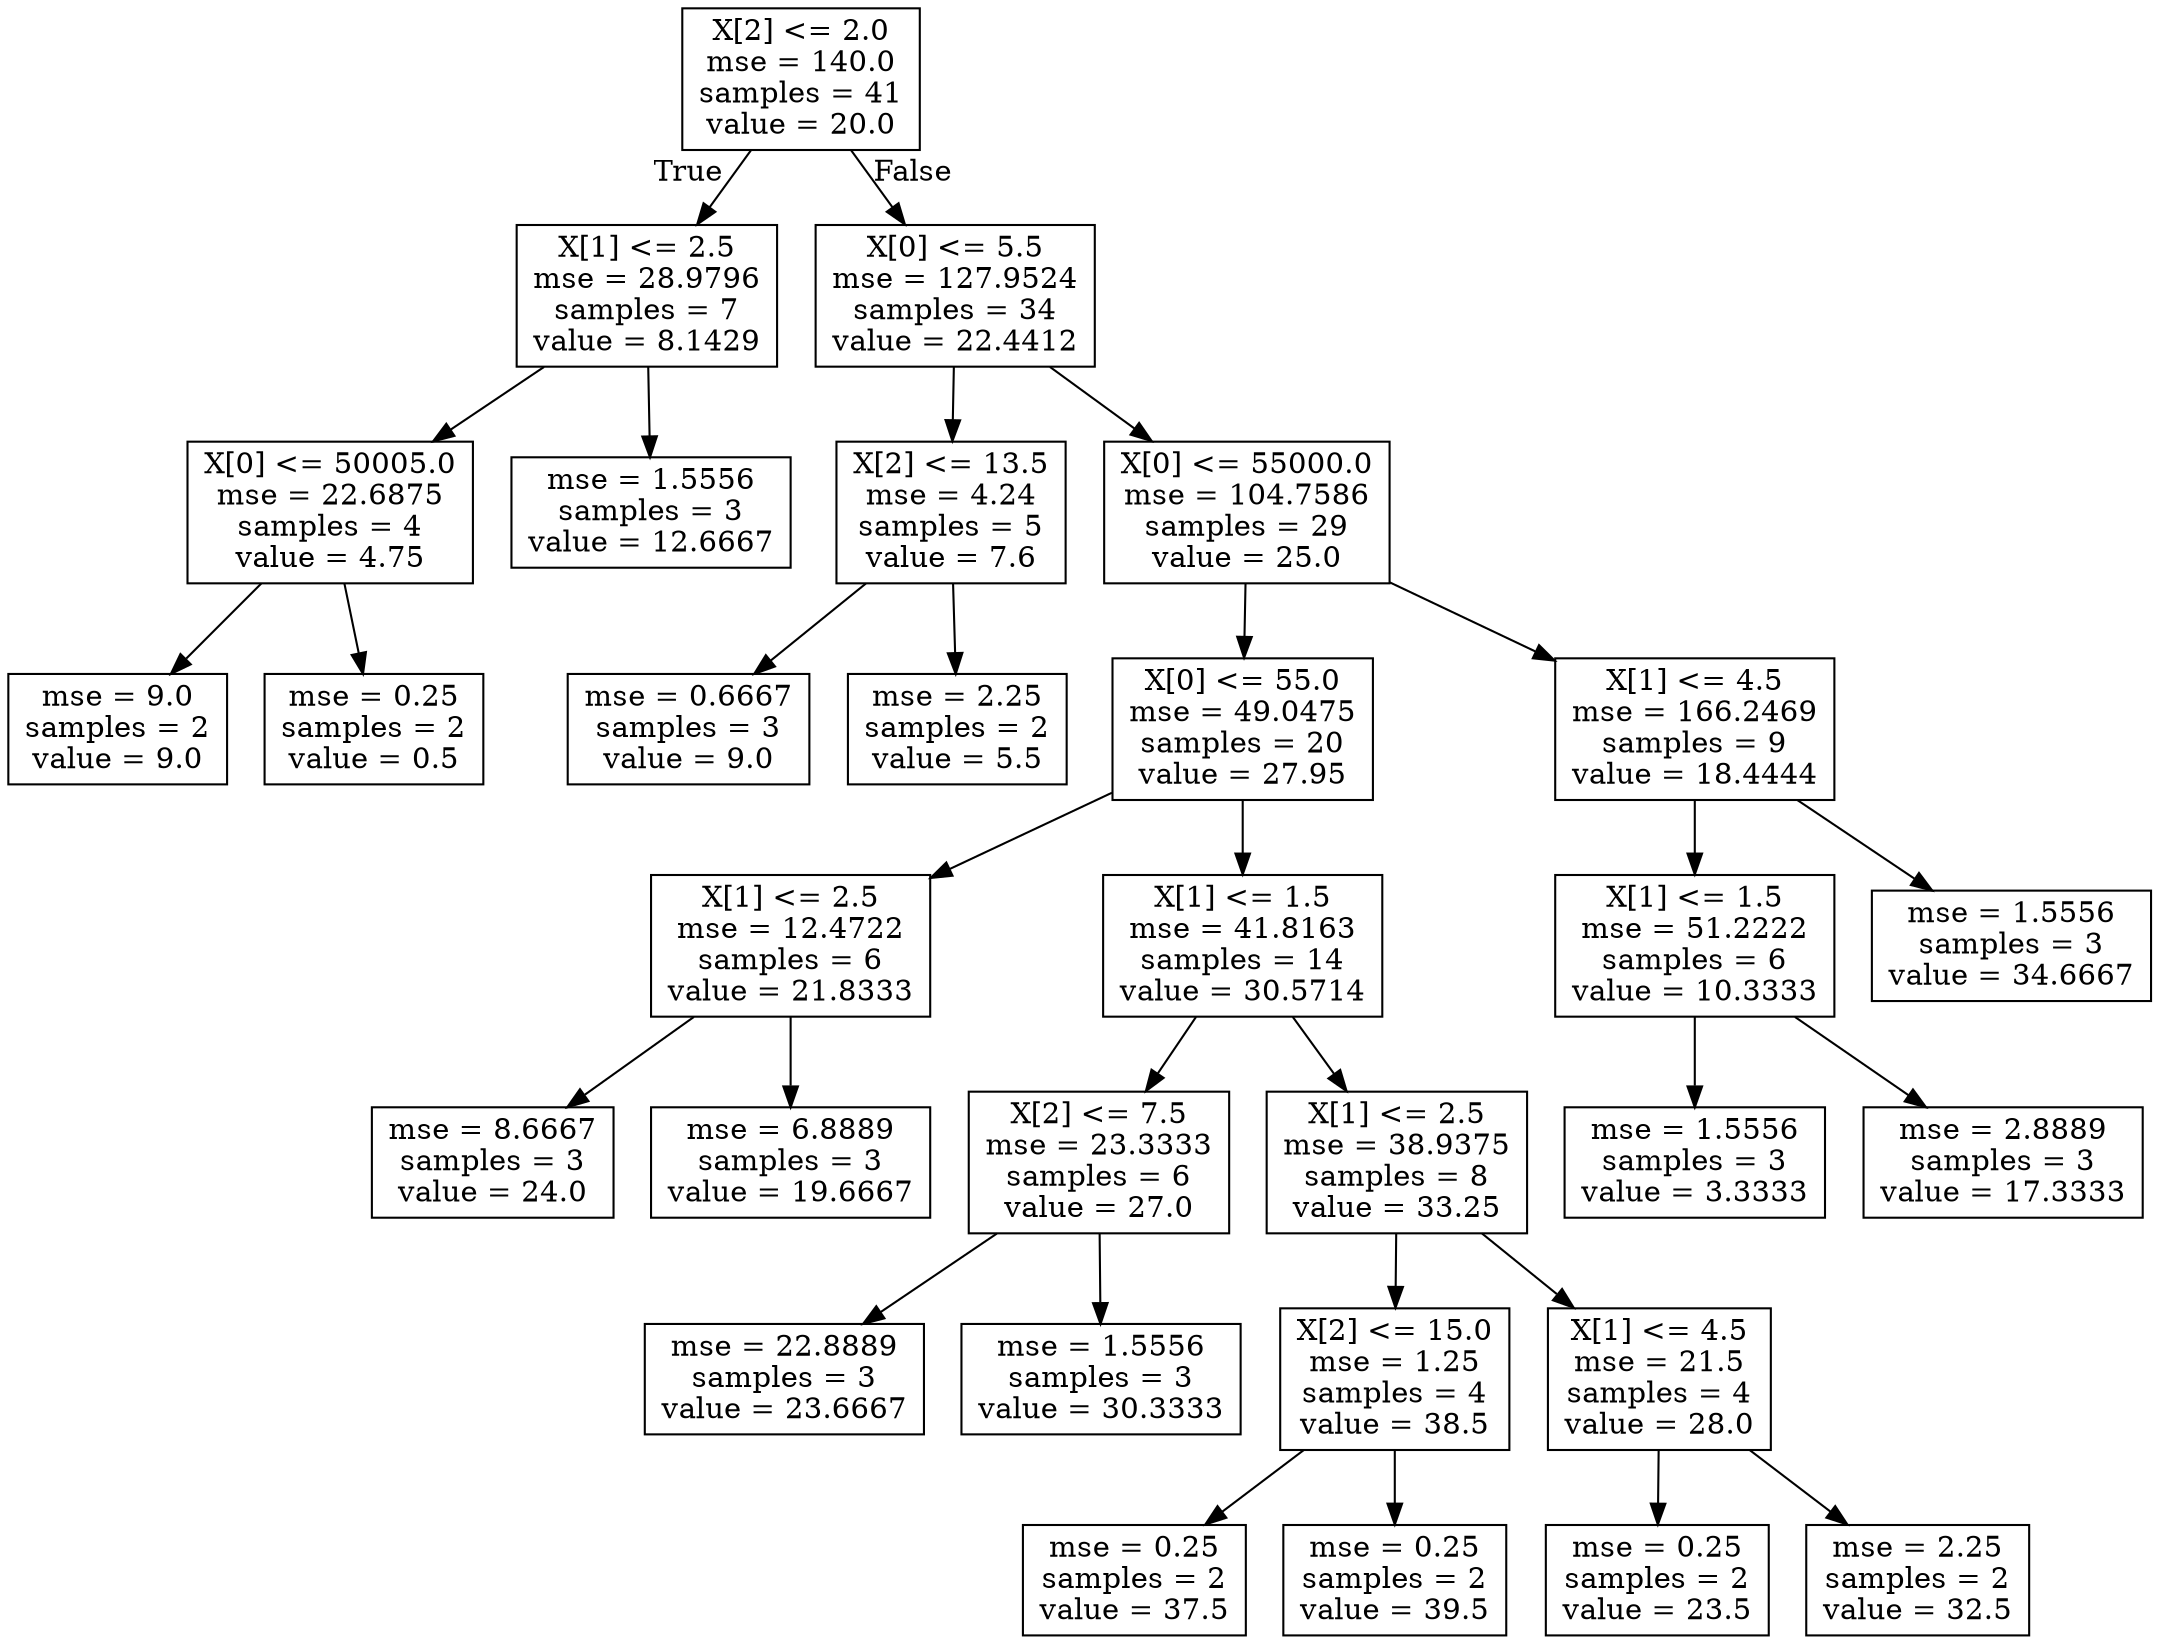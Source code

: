 digraph Tree {
node [shape=box] ;
0 [label="X[2] <= 2.0\nmse = 140.0\nsamples = 41\nvalue = 20.0"] ;
1 [label="X[1] <= 2.5\nmse = 28.9796\nsamples = 7\nvalue = 8.1429"] ;
0 -> 1 [labeldistance=2.5, labelangle=45, headlabel="True"] ;
2 [label="X[0] <= 50005.0\nmse = 22.6875\nsamples = 4\nvalue = 4.75"] ;
1 -> 2 ;
3 [label="mse = 9.0\nsamples = 2\nvalue = 9.0"] ;
2 -> 3 ;
4 [label="mse = 0.25\nsamples = 2\nvalue = 0.5"] ;
2 -> 4 ;
5 [label="mse = 1.5556\nsamples = 3\nvalue = 12.6667"] ;
1 -> 5 ;
6 [label="X[0] <= 5.5\nmse = 127.9524\nsamples = 34\nvalue = 22.4412"] ;
0 -> 6 [labeldistance=2.5, labelangle=-45, headlabel="False"] ;
7 [label="X[2] <= 13.5\nmse = 4.24\nsamples = 5\nvalue = 7.6"] ;
6 -> 7 ;
8 [label="mse = 0.6667\nsamples = 3\nvalue = 9.0"] ;
7 -> 8 ;
9 [label="mse = 2.25\nsamples = 2\nvalue = 5.5"] ;
7 -> 9 ;
10 [label="X[0] <= 55000.0\nmse = 104.7586\nsamples = 29\nvalue = 25.0"] ;
6 -> 10 ;
11 [label="X[0] <= 55.0\nmse = 49.0475\nsamples = 20\nvalue = 27.95"] ;
10 -> 11 ;
12 [label="X[1] <= 2.5\nmse = 12.4722\nsamples = 6\nvalue = 21.8333"] ;
11 -> 12 ;
13 [label="mse = 8.6667\nsamples = 3\nvalue = 24.0"] ;
12 -> 13 ;
14 [label="mse = 6.8889\nsamples = 3\nvalue = 19.6667"] ;
12 -> 14 ;
15 [label="X[1] <= 1.5\nmse = 41.8163\nsamples = 14\nvalue = 30.5714"] ;
11 -> 15 ;
16 [label="X[2] <= 7.5\nmse = 23.3333\nsamples = 6\nvalue = 27.0"] ;
15 -> 16 ;
17 [label="mse = 22.8889\nsamples = 3\nvalue = 23.6667"] ;
16 -> 17 ;
18 [label="mse = 1.5556\nsamples = 3\nvalue = 30.3333"] ;
16 -> 18 ;
19 [label="X[1] <= 2.5\nmse = 38.9375\nsamples = 8\nvalue = 33.25"] ;
15 -> 19 ;
20 [label="X[2] <= 15.0\nmse = 1.25\nsamples = 4\nvalue = 38.5"] ;
19 -> 20 ;
21 [label="mse = 0.25\nsamples = 2\nvalue = 37.5"] ;
20 -> 21 ;
22 [label="mse = 0.25\nsamples = 2\nvalue = 39.5"] ;
20 -> 22 ;
23 [label="X[1] <= 4.5\nmse = 21.5\nsamples = 4\nvalue = 28.0"] ;
19 -> 23 ;
24 [label="mse = 0.25\nsamples = 2\nvalue = 23.5"] ;
23 -> 24 ;
25 [label="mse = 2.25\nsamples = 2\nvalue = 32.5"] ;
23 -> 25 ;
26 [label="X[1] <= 4.5\nmse = 166.2469\nsamples = 9\nvalue = 18.4444"] ;
10 -> 26 ;
27 [label="X[1] <= 1.5\nmse = 51.2222\nsamples = 6\nvalue = 10.3333"] ;
26 -> 27 ;
28 [label="mse = 1.5556\nsamples = 3\nvalue = 3.3333"] ;
27 -> 28 ;
29 [label="mse = 2.8889\nsamples = 3\nvalue = 17.3333"] ;
27 -> 29 ;
30 [label="mse = 1.5556\nsamples = 3\nvalue = 34.6667"] ;
26 -> 30 ;
}